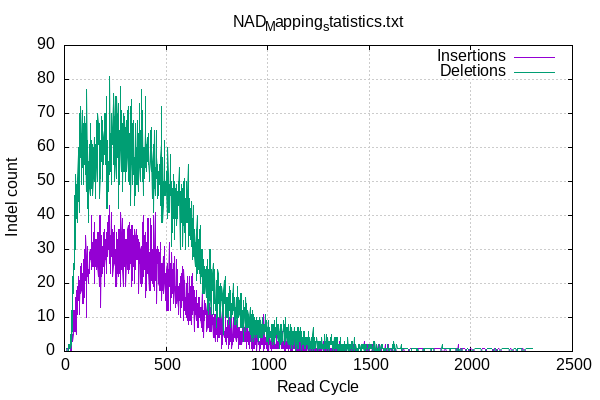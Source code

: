 
        set terminal png size 600,400 truecolor
        set output "Mapping_statistics/NAD_map-indel-cycles.png"
        set grid xtics ytics y2tics back lc rgb "#cccccc"
        set style line 1 linetype 1  linecolor rgb "red"
        set style line 2 linetype 2  linecolor rgb "black"
        set style line 3 linetype 3  linecolor rgb "green"
        set style line 4 linetype 4  linecolor rgb "blue"
        set style increment user
        set ylabel "Indel count"
        set xlabel "Read Cycle"
        set title "NAD_Mapping_statistics.txt"
    plot '-' w l ti 'Insertions', '' w l ti 'Deletions'
10	0
16	1
18	1
22	0
25	0
26	0
27	0
29	0
30	0
31	3
32	1
33	0
34	0
35	1
36	4
37	3
38	3
39	3
40	5
41	3
42	5
43	12
44	10
45	12
46	9
47	12
48	6
49	9
50	6
51	10
52	6
53	12
54	16
55	16
56	9
57	5
58	13
59	15
60	15
61	18
62	11
63	13
64	19
65	19
66	17
67	15
68	15
69	15
70	22
71	17
72	21
73	11
74	21
75	15
76	14
77	22
78	24
79	22
80	17
81	25
82	19
83	20
84	26
85	18
86	18
87	17
88	23
89	14
90	15
91	20
92	14
93	22
94	26
95	27
96	23
97	24
98	30
99	16
100	20
101	31
102	23
103	28
104	21
105	34
106	28
107	22
108	10
109	18
110	25
111	29
112	31
113	26
114	22
115	27
116	20
117	24
118	23
119	21
120	24
121	23
122	29
123	23
124	27
125	29
126	30
127	28
128	27
129	27
130	28
131	26
132	26
133	24
134	40
135	30
136	31
137	32
138	29
139	32
140	25
141	33
142	27
143	35
144	25
145	27
146	31
147	26
148	20
149	38
150	31
151	28
152	29
153	32
154	25
155	33
156	31
157	24
158	33
159	28
160	25
161	32
162	35
163	26
164	25
165	22
166	35
167	29
168	23
169	29
170	19
171	40
172	24
173	31
174	26
175	40
176	24
177	30
178	27
179	13
180	33
181	30
182	30
183	34
184	22
185	31
186	25
187	30
188	23
189	28
190	29
191	30
192	30
193	35
194	25
195	25
196	35
197	36
198	19
199	25
200	28
201	27
202	28
203	33
204	27
205	30
206	23
207	35
208	28
209	31
210	30
211	28
212	35
213	38
214	28
215	36
216	30
217	40
218	30
219	40
220	26
221	43
222	33
223	28
224	29
225	26
226	23
227	34
228	27
229	41
230	28
231	29
232	32
233	33
234	36
235	28
236	30
237	24
238	22
239	25
240	33
241	31
242	35
243	30
244	31
245	28
246	37
247	34
248	26
249	25
250	23
251	30
252	22
253	19
254	21
255	28
256	35
257	26
258	19
259	30
260	33
261	30
262	27
263	23
264	33
265	22
266	31
267	36
268	33
269	36
270	31
271	23
272	27
273	26
274	31
275	35
276	25
277	19
278	41
279	35
280	24
281	30
282	29
283	29
284	39
285	31
286	34
287	24
288	19
289	21
290	24
291	36
292	29
293	36
294	30
295	33
296	25
297	32
298	33
299	30
300	32
301	32
302	19
303	26
304	26
305	27
306	29
307	33
308	24
309	27
310	34
311	30
312	36
313	37
314	23
315	26
316	25
317	23
318	36
319	34
320	30
321	38
322	24
323	30
324	35
325	36
326	29
327	26
328	34
329	37
330	27
331	27
332	19
333	37
334	35
335	29
336	21
337	28
338	26
339	34
340	25
341	31
342	27
343	30
344	20
345	21
346	36
347	33
348	24
349	34
350	28
351	28
352	36
353	32
354	27
355	31
356	29
357	34
358	29
359	27
360	27
361	31
362	33
363	29
364	26
365	29
366	17
367	31
368	30
369	30
370	26
371	32
372	21
373	20
374	22
375	22
376	30
377	31
378	26
379	21
380	21
381	19
382	29
383	24
384	20
385	38
386	25
387	40
388	28
389	25
390	22
391	24
392	32
393	25
394	24
395	34
396	26
397	27
398	25
399	23
400	35
401	16
402	32
403	18
404	30
405	29
406	23
407	23
408	25
409	39
410	29
411	28
412	39
413	31
414	31
415	23
416	18
417	25
418	23
419	20
420	29
421	24
422	39
423	18
424	22
425	22
426	27
427	21
428	37
429	30
430	27
431	25
432	20
433	30
434	23
435	27
436	20
437	27
438	29
439	19
440	40
441	18
442	30
443	21
444	29
445	30
446	41
447	23
448	21
449	30
450	31
451	22
452	30
453	21
454	23
455	14
456	30
457	30
458	31
459	26
460	27
461	27
462	26
463	30
464	28
465	20
466	19
467	22
468	29
469	18
470	20
471	26
472	29
473	32
474	18
475	24
476	26
477	18
478	18
479	15
480	26
481	23
482	18
483	21
484	22
485	28
486	24
487	17
488	20
489	17
490	20
491	31
492	26
493	24
494	21
495	23
496	17
497	15
498	21
499	15
500	21
501	21
502	12
503	14
504	24
505	26
506	12
507	25
508	20
509	18
510	24
511	21
512	23
513	12
514	20
515	32
516	19
517	25
518	20
519	21
520	26
521	21
522	12
523	23
524	25
525	22
526	21
527	19
528	16
529	29
530	17
531	20
532	21
533	24
534	22
535	16
536	25
537	26
538	14
539	18
540	24
541	25
542	21
543	28
544	16
545	19
546	13
547	15
548	18
549	14
550	22
551	22
552	27
553	16
554	22
555	17
556	24
557	20
558	15
559	13
560	18
561	19
562	11
563	17
564	19
565	16
566	18
567	15
568	20
569	11
570	13
571	10
572	22
573	19
574	14
575	23
576	13
577	13
578	13
579	24
580	16
581	25
582	20
583	15
584	20
585	14
586	18
587	9
588	24
589	19
590	12
591	16
592	12
593	21
594	12
595	13
596	11
597	16
598	11
599	14
600	20
601	12
602	10
603	16
604	19
605	9
606	22
607	15
608	12
609	17
610	16
611	8
612	11
613	22
614	17
615	19
616	11
617	9
618	9
619	16
620	11
621	11
622	19
623	8
624	11
625	22
626	15
627	18
628	11
629	12
630	23
631	12
632	12
633	12
634	19
635	12
636	16
637	16
638	6
639	18
640	15
641	12
642	9
643	16
644	14
645	15
646	11
647	13
648	9
649	14
650	18
651	11
652	11
653	14
654	7
655	8
656	8
657	13
658	8
659	13
660	7
661	16
662	13
663	15
664	13
665	16
666	10
667	11
668	10
669	9
670	13
671	10
672	8
673	7
674	13
675	11
676	11
677	18
678	18
679	10
680	9
681	6
682	12
683	10
684	11
685	9
686	4
687	15
688	10
689	9
690	9
691	11
692	14
693	13
694	12
695	11
696	14
697	12
698	7
699	8
700	9
701	6
702	7
703	7
704	8
705	14
706	10
707	9
708	11
709	9
710	7
711	8
712	11
713	14
714	6
715	8
716	8
717	13
718	8
719	11
720	6
721	6
722	13
723	12
724	6
725	6
726	10
727	10
728	11
729	8
730	10
731	4
732	10
733	10
734	7
735	5
736	11
737	4
738	5
739	8
740	7
741	3
742	7
743	3
744	11
745	7
746	9
747	8
748	5
749	10
750	6
751	8
752	3
753	10
754	7
755	7
756	10
757	9
758	8
759	4
760	8
761	9
762	5
763	10
764	4
765	11
766	12
767	8
768	8
769	5
770	10
771	9
772	5
773	1
774	9
775	9
776	12
777	11
778	2
779	7
780	4
781	5
782	9
783	8
784	5
785	6
786	6
787	4
788	6
789	4
790	7
791	3
792	8
793	12
794	7
795	2
796	7
797	6
798	4
799	5
800	4
801	9
802	6
803	9
804	7
805	8
806	9
807	3
808	1
809	12
810	2
811	5
812	10
813	6
814	5
815	7
816	3
817	6
818	7
819	7
820	8
821	8
822	6
823	11
824	1
825	3
826	4
827	2
828	4
829	5
830	9
831	3
832	10
833	7
834	4
835	8
836	4
837	5
838	5
839	4
840	9
841	6
842	4
843	4
844	3
845	6
846	9
847	3
848	5
849	8
850	4
851	6
852	7
853	6
854	3
855	5
856	1
857	5
858	7
859	7
860	2
861	6
862	4
863	4
864	4
865	5
866	6
867	2
868	5
869	6
870	2
871	5
872	5
873	2
874	4
875	5
876	6
877	7
878	3
879	4
880	6
881	4
882	4
883	8
884	6
885	3
886	7
887	5
888	6
889	7
890	5
891	3
892	3
893	3
894	3
895	2
896	3
897	1
898	7
899	3
900	3
901	4
902	9
903	7
904	4
905	2
906	6
907	4
908	5
909	4
910	6
911	1
912	6
913	3
914	5
915	5
916	3
917	7
918	6
919	5
920	2
921	10
922	1
923	4
924	0
925	5
926	5
927	2
928	1
929	3
930	4
931	4
932	4
933	5
934	4
935	1
936	5
937	5
938	2
939	9
940	2
941	2
942	2
943	6
944	2
945	6
946	0
947	0
948	4
949	5
950	6
951	3
952	5
953	3
954	3
955	2
956	3
957	3
958	3
959	0
960	3
961	3
962	2
963	1
964	2
965	3
966	3
967	4
968	4
969	6
970	6
971	2
972	3
973	4
974	4
975	3
976	2
977	3
978	6
979	2
980	0
981	11
982	5
983	2
984	3
985	1
986	2
987	4
988	3
989	2
990	4
991	3
992	3
993	2
994	2
995	1
996	4
997	5
998	5
999	3
1000	3
1001	0
1002	7
1003	3
1004	1
1005	2
1006	0
1007	4
1008	6
1009	3
1010	2
1011	4
1012	3
1013	3
1014	1
1015	1
1016	2
1017	2
1018	0
1019	2
1020	1
1021	3
1022	2
1023	1
1024	4
1025	5
1026	1
1027	4
1028	2
1029	1
1030	3
1031	2
1032	5
1033	1
1034	5
1035	1
1036	1
1037	1
1038	2
1039	2
1040	1
1041	3
1042	1
1043	5
1044	3
1045	1
1046	3
1047	1
1048	2
1049	3
1050	3
1051	1
1052	2
1053	1
1054	3
1055	3
1056	3
1057	2
1058	2
1059	2
1060	3
1061	2
1062	6
1063	3
1064	2
1065	2
1066	3
1067	2
1068	8
1069	1
1070	3
1071	6
1072	2
1073	1
1074	2
1075	1
1076	3
1077	3
1078	3
1079	2
1080	1
1081	4
1082	2
1083	4
1084	2
1085	0
1086	2
1087	1
1088	0
1089	3
1090	6
1091	1
1092	2
1093	1
1094	3
1095	1
1096	3
1097	2
1098	2
1099	5
1100	3
1101	0
1102	2
1103	3
1104	2
1105	1
1106	1
1107	4
1108	3
1109	2
1110	1
1111	2
1112	4
1113	0
1114	2
1115	2
1116	4
1117	0
1118	2
1119	4
1120	3
1121	1
1122	5
1123	0
1124	4
1125	1
1126	1
1127	2
1128	3
1129	1
1130	4
1131	1
1132	2
1133	1
1134	2
1135	1
1136	3
1137	2
1138	3
1139	2
1140	2
1141	1
1142	0
1143	1
1144	2
1145	3
1146	2
1147	2
1148	1
1149	0
1150	1
1151	3
1152	0
1153	2
1154	2
1155	2
1156	3
1157	1
1158	0
1159	1
1160	0
1161	1
1162	3
1163	1
1164	1
1165	0
1166	1
1167	1
1168	0
1169	0
1170	2
1171	2
1172	2
1173	1
1174	1
1175	2
1176	1
1177	0
1178	1
1179	3
1180	2
1181	1
1182	0
1183	1
1184	2
1185	2
1186	2
1187	0
1188	2
1189	1
1190	1
1191	2
1192	1
1193	0
1194	1
1195	1
1196	2
1197	3
1198	1
1199	1
1200	0
1201	3
1202	3
1203	1
1204	3
1205	1
1206	1
1207	1
1208	0
1209	2
1210	2
1211	1
1212	0
1213	2
1214	1
1215	1
1216	1
1217	0
1218	3
1219	1
1220	1
1221	2
1222	0
1223	1
1224	3
1225	1
1226	1
1227	0
1228	0
1229	2
1230	0
1231	0
1232	2
1233	0
1234	2
1235	0
1236	2
1237	1
1238	0
1239	1
1240	0
1241	1
1242	1
1243	1
1244	1
1245	3
1246	1
1247	1
1248	0
1249	1
1250	0
1251	2
1252	0
1253	2
1254	2
1255	0
1256	2
1257	2
1258	1
1259	0
1260	1
1261	0
1262	0
1263	3
1264	0
1265	0
1266	1
1267	0
1268	1
1269	2
1270	2
1271	1
1272	1
1273	3
1274	2
1275	1
1276	3
1277	1
1278	0
1279	0
1280	1
1281	1
1282	1
1283	1
1284	1
1285	0
1286	1
1287	1
1288	0
1289	4
1291	1
1292	1
1293	0
1294	1
1295	0
1296	0
1297	1
1298	2
1299	1
1300	0
1301	0
1302	1
1303	2
1304	1
1305	0
1306	0
1307	1
1308	0
1309	0
1310	0
1312	0
1313	1
1314	1
1315	1
1317	1
1318	2
1319	0
1320	2
1321	0
1322	1
1323	1
1324	0
1325	1
1326	0
1327	0
1329	2
1330	0
1331	0
1332	1
1333	0
1334	1
1335	0
1336	0
1337	0
1338	1
1339	2
1340	0
1341	0
1342	1
1343	1
1344	1
1345	1
1346	0
1347	1
1348	1
1349	2
1350	1
1351	1
1352	3
1353	0
1355	0
1356	1
1357	2
1358	2
1359	0
1360	1
1361	0
1362	2
1364	1
1365	1
1366	2
1367	1
1368	1
1369	2
1371	1
1373	2
1374	2
1375	1
1376	0
1377	0
1378	2
1379	1
1380	1
1382	2
1383	2
1384	0
1385	0
1387	1
1389	1
1390	1
1391	1
1392	1
1393	1
1394	1
1395	1
1396	1
1397	0
1398	1
1399	1
1401	1
1402	1
1404	1
1405	1
1406	0
1408	1
1409	0
1410	1
1411	0
1412	0
1413	1
1414	1
1416	0
1417	2
1418	1
1419	0
1420	1
1421	2
1422	1
1423	2
1424	1
1425	1
1426	0
1427	0
1428	1
1432	1
1433	1
1434	0
1436	0
1437	0
1438	1
1439	1
1440	1
1441	1
1443	1
1444	0
1445	0
1446	1
1447	2
1448	0
1449	0
1452	0
1453	0
1455	0
1457	1
1458	1
1460	1
1461	1
1462	0
1463	0
1464	1
1466	2
1467	1
1469	1
1471	1
1472	1
1473	1
1474	3
1475	0
1479	1
1480	0
1481	1
1482	0
1483	2
1484	2
1485	2
1486	1
1487	1
1488	0
1490	0
1491	0
1492	2
1493	0
1494	1
1495	0
1497	0
1498	1
1499	1
1500	1
1502	0
1504	0
1506	0
1507	0
1508	0
1509	0
1510	0
1511	0
1512	0
1513	0
1514	1
1515	1
1516	0
1517	2
1519	1
1520	0
1521	0
1522	0
1523	0
1524	2
1527	0
1528	0
1529	0
1530	1
1531	1
1532	0
1535	0
1536	0
1537	2
1539	1
1540	1
1542	0
1543	0
1544	0
1545	1
1546	0
1547	1
1548	1
1549	1
1550	1
1551	0
1552	2
1554	1
1555	0
1558	1
1559	0
1560	0
1561	0
1564	0
1565	0
1566	0
1567	0
1568	0
1569	1
1571	0
1573	1
1574	0
1575	0
1577	0
1578	2
1579	1
1580	1
1582	1
1584	0
1586	1
1587	0
1588	0
1589	0
1593	2
1594	0
1596	0
1597	1
1600	0
1603	1
1605	1
1607	0
1608	0
1610	1
1612	1
1613	0
1615	0
1616	0
1617	0
1619	0
1620	0
1621	0
1623	1
1625	0
1626	1
1629	1
1630	1
1631	1
1634	0
1639	0
1643	0
1644	0
1651	0
1654	0
1657	0
1660	1
1663	0
1668	1
1673	0
1674	0
1678	0
1679	0
1688	0
1704	1
1706	1
1710	0
1715	0
1719	0
1721	0
1722	0
1726	0
1731	0
1734	1
1735	1
1737	0
1741	1
1746	1
1748	1
1755	1
1762	1
1765	0
1770	1
1773	0
1775	0
1784	0
1788	0
1801	0
1805	1
1807	0
1808	0
1810	0
1817	0
1820	1
1823	1
1846	1
1852	1
1861	0
1862	0
1867	0
1876	1
1881	0
1895	0
1898	1
1902	0
1903	0
1904	0
1912	0
1918	0
1921	0
1923	0
1929	1
1933	0
1939	2
1941	0
1947	1
1951	1
1952	0
1956	0
1960	1
1969	1
1983	0
2000	1
2022	0
2025	0
2026	0
2047	0
2055	1
2069	1
2083	0
2102	0
2118	1
2123	0
2137	1
2156	0
2167	0
2186	0
2187	0
2196	1
2215	0
2220	0
2228	1
2230	0
2243	0
2247	0
2249	0
2255	1
2272	0
2281	0
2284	0
2301	0
end
10	1
16	0
18	0
22	2
25	1
26	2
27	1
29	2
30	5
31	1
32	2
33	6
34	7
35	12
36	3
37	9
38	12
39	13
40	6
41	22
42	17
43	18
44	20
45	20
46	26
47	24
48	34
49	38
50	27
51	46
52	36
53	30
54	37
55	34
56	52
57	39
58	42
59	42
60	49
61	47
62	38
63	51
64	49
65	46
66	51
67	58
68	60
69	56
70	44
71	58
72	41
73	70
74	53
75	61
76	62
77	58
78	57
79	60
80	57
81	72
82	54
83	60
84	64
85	49
86	63
87	71
88	65
89	60
90	68
91	54
92	67
93	65
94	49
95	59
96	55
97	61
98	55
99	68
100	69
101	60
102	52
103	56
104	67
105	62
106	47
107	57
108	58
109	57
110	77
111	54
112	62
113	42
114	57
115	59
116	50
117	38
118	55
119	56
120	49
121	50
122	58
123	61
124	60
125	48
126	46
127	67
128	56
129	55
130	47
131	62
132	59
133	48
134	51
135	59
136	49
137	57
138	51
139	61
140	46
141	51
142	57
143	60
144	58
145	53
146	63
147	56
148	50
149	50
150	57
151	57
152	60
153	61
154	45
155	49
156	54
157	68
158	57
159	63
160	50
161	52
162	61
163	62
164	70
165	67
166	67
167	61
168	61
169	64
170	67
171	51
172	64
173	45
174	46
175	52
176	62
177	56
178	51
179	57
180	59
181	67
182	69
183	56
184	61
185	68
186	58
187	58
188	50
189	65
190	61
191	57
192	59
193	55
194	63
195	65
196	63
197	66
198	58
199	70
200	70
201	69
202	55
203	58
204	66
205	62
206	75
207	61
208	42
209	55
210	46
211	62
212	57
213	42
214	54
215	53
216	49
217	47
218	56
219	52
220	63
221	72
222	67
223	81
224	53
225	64
226	59
227	57
228	56
229	58
230	70
231	49
232	61
233	65
234	61
235	64
236	61
237	65
238	66
239	73
240	55
241	63
242	57
243	76
244	67
245	61
246	50
247	69
248	56
249	73
250	62
251	70
252	75
253	55
254	51
255	69
256	60
257	54
258	75
259	67
260	59
261	70
262	59
263	57
264	73
265	42
266	66
267	58
268	59
269	59
270	58
271	65
272	49
273	53
274	59
275	78
276	59
277	67
278	60
279	60
280	71
281	53
282	61
283	67
284	57
285	51
286	47
287	49
288	65
289	58
290	53
291	64
292	70
293	65
294	69
295	53
296	65
297	63
298	55
299	50
300	65
301	66
302	61
303	68
304	57
305	65
306	64
307	53
308	57
309	71
310	61
311	64
312	63
313	72
314	50
315	63
316	61
317	59
318	57
319	54
320	64
321	49
322	52
323	59
324	50
325	72
326	43
327	45
328	58
329	72
330	55
331	74
332	56
333	53
334	49
335	67
336	57
337	59
338	54
339	61
340	67
341	68
342	52
343	56
344	57
345	43
346	50
347	64
348	46
349	61
350	64
351	67
352	54
353	60
354	49
355	59
356	52
357	49
358	66
359	68
360	55
361	55
362	47
363	58
364	50
365	64
366	64
367	57
368	73
369	61
370	57
371	54
372	50
373	65
374	54
375	56
376	59
377	54
378	77
379	70
380	57
381	64
382	65
383	62
384	50
385	71
386	66
387	46
388	60
389	51
390	57
391	58
392	54
393	60
394	51
395	51
396	52
397	65
398	72
399	75
400	62
401	54
402	54
403	61
404	53
405	58
406	60
407	63
408	61
409	56
410	60
411	60
412	55
413	63
414	64
415	56
416	52
417	50
418	51
419	52
420	53
421	59
422	65
423	59
424	56
425	56
426	53
427	66
428	62
429	54
430	57
431	45
432	56
433	53
434	55
435	56
436	59
437	55
438	61
439	59
440	41
441	65
442	56
443	59
444	48
445	50
446	46
447	51
448	54
449	51
450	47
451	65
452	51
453	59
454	59
455	57
456	53
457	55
458	45
459	48
460	53
461	53
462	46
463	46
464	46
465	50
466	51
467	49
468	55
469	51
470	51
471	55
472	54
473	43
474	57
475	61
476	52
477	72
478	38
479	48
480	57
481	57
482	44
483	46
484	38
485	43
486	50
487	44
488	46
489	44
490	57
491	49
492	62
493	46
494	49
495	46
496	50
497	48
498	50
499	46
500	51
501	48
502	53
503	48
504	47
505	40
506	46
507	48
508	39
509	60
510	52
511	41
512	45
513	46
514	44
515	44
516	49
517	45
518	47
519	41
520	54
521	46
522	46
523	58
524	46
525	50
526	42
527	31
528	42
529	49
530	35
531	48
532	42
533	43
534	42
535	52
536	39
537	47
538	43
539	48
540	33
541	44
542	36
543	50
544	40
545	48
546	40
547	39
548	41
549	48
550	49
551	44
552	49
553	37
554	45
555	41
556	39
557	47
558	45
559	43
560	45
561	50
562	48
563	48
564	54
565	45
566	48
567	50
568	44
569	30
570	47
571	47
572	41
573	39
574	45
575	49
576	38
577	43
578	41
579	48
580	40
581	39
582	43
583	31
584	43
585	37
586	43
587	50
588	49
589	40
590	51
591	39
592	48
593	35
594	36
595	45
596	30
597	41
598	40
599	50
600	39
601	38
602	45
603	38
604	41
605	40
606	39
607	47
608	55
609	31
610	55
611	44
612	36
613	34
614	36
615	37
616	45
617	38
618	35
619	38
620	42
621	34
622	33
623	34
624	35
625	31
626	35
627	44
628	32
629	39
630	38
631	27
632	39
633	35
634	35
635	30
636	43
637	28
638	30
639	31
640	33
641	36
642	28
643	25
644	32
645	31
646	30
647	31
648	35
649	21
650	32
651	36
652	35
653	40
654	23
655	26
656	28
657	26
658	24
659	29
660	30
661	33
662	26
663	28
664	23
665	30
666	36
667	20
668	31
669	37
670	26
671	25
672	22
673	30
674	23
675	23
676	25
677	21
678	30
679	20
680	17
681	22
682	26
683	17
684	27
685	22
686	23
687	24
688	25
689	23
690	23
691	17
692	19
693	24
694	21
695	22
696	21
697	16
698	19
699	23
700	25
701	16
702	24
703	27
704	22
705	22
706	12
707	24
708	13
709	20
710	20
711	11
712	18
713	15
714	30
715	17
716	22
717	28
718	23
719	30
720	15
721	11
722	19
723	20
724	15
725	24
726	18
727	23
728	19
729	23
730	23
731	26
732	14
733	11
734	17
735	15
736	14
737	15
738	24
739	17
740	22
741	15
742	13
743	14
744	12
745	12
746	16
747	16
748	7
749	14
750	21
751	14
752	11
753	10
754	12
755	24
756	23
757	17
758	16
759	15
760	14
761	16
762	19
763	15
764	10
765	18
766	12
767	12
768	20
769	10
770	13
771	16
772	15
773	15
774	19
775	19
776	17
777	14
778	12
779	14
780	12
781	5
782	13
783	14
784	18
785	21
786	18
787	14
788	14
789	16
790	22
791	12
792	12
793	17
794	11
795	10
796	14
797	15
798	16
799	14
800	10
801	15
802	15
803	16
804	12
805	12
806	17
807	13
808	8
809	15
810	16
811	18
812	19
813	12
814	15
815	13
816	18
817	16
818	7
819	12
820	11
821	14
822	12
823	10
824	11
825	14
826	11
827	17
828	13
829	15
830	20
831	12
832	17
833	16
834	14
835	11
836	8
837	14
838	16
839	11
840	8
841	11
842	13
843	11
844	16
845	16
846	16
847	13
848	10
849	7
850	10
851	13
852	19
853	12
854	12
855	16
856	14
857	15
858	10
859	11
860	12
861	11
862	15
863	14
864	16
865	13
866	17
867	7
868	10
869	13
870	17
871	7
872	9
873	7
874	10
875	10
876	7
877	12
878	8
879	9
880	15
881	3
882	15
883	7
884	10
885	11
886	10
887	13
888	11
889	8
890	6
891	7
892	7
893	16
894	9
895	14
896	7
897	11
898	11
899	7
900	12
901	7
902	9
903	12
904	11
905	10
906	9
907	7
908	7
909	9
910	6
911	9
912	10
913	13
914	5
915	5
916	10
917	11
918	9
919	3
920	9
921	11
922	5
923	4
924	12
925	7
926	8
927	9
928	4
929	6
930	11
931	3
932	3
933	8
934	9
935	10
936	8
937	5
938	6
939	4
940	6
941	9
942	6
943	9
944	5
945	10
946	8
947	5
948	5
949	9
950	7
951	4
952	7
953	3
954	7
955	9
956	9
957	5
958	6
959	4
960	4
961	5
962	10
963	8
964	6
965	7
966	4
967	9
968	5
969	8
970	5
971	4
972	4
973	5
974	8
975	10
976	4
977	6
978	6
979	6
980	6
981	8
982	5
983	8
984	5
985	7
986	6
987	7
988	11
989	8
990	6
991	9
992	6
993	3
994	4
995	9
996	3
997	7
998	6
999	3
1000	3
1001	5
1002	9
1003	2
1004	6
1005	9
1006	3
1007	7
1008	7
1009	6
1010	5
1011	4
1012	6
1013	5
1014	6
1015	6
1016	4
1017	5
1018	5
1019	8
1020	7
1021	3
1022	7
1023	4
1024	8
1025	2
1026	8
1027	5
1028	3
1029	5
1030	8
1031	7
1032	8
1033	2
1034	9
1035	3
1036	6
1037	7
1038	7
1039	4
1040	5
1041	7
1042	5
1043	10
1044	8
1045	5
1046	5
1047	8
1048	6
1049	5
1050	4
1051	3
1052	7
1053	8
1054	8
1055	7
1056	5
1057	6
1058	2
1059	6
1060	1
1061	8
1062	7
1063	5
1064	6
1065	2
1066	3
1067	6
1068	8
1069	5
1070	4
1071	4
1072	4
1073	3
1074	4
1075	5
1076	7
1077	6
1078	6
1079	6
1080	9
1081	2
1082	8
1083	3
1084	6
1085	4
1086	3
1087	10
1088	5
1089	5
1090	3
1091	4
1092	6
1093	7
1094	6
1095	4
1096	3
1097	7
1098	4
1099	3
1100	2
1101	8
1102	3
1103	3
1104	5
1105	4
1106	5
1107	6
1108	3
1109	2
1110	8
1111	6
1112	1
1113	8
1114	2
1115	2
1116	3
1117	6
1118	3
1119	7
1120	1
1121	6
1122	4
1123	3
1124	2
1125	5
1126	6
1127	6
1128	3
1129	2
1130	7
1131	5
1132	7
1133	6
1134	4
1135	1
1136	6
1137	1
1138	4
1139	0
1140	6
1141	3
1142	2
1143	5
1144	6
1145	1
1146	7
1147	4
1148	3
1149	7
1150	7
1151	1
1152	2
1153	3
1154	4
1155	3
1156	4
1157	6
1158	3
1159	7
1160	3
1161	4
1162	4
1163	5
1164	1
1165	4
1166	6
1167	0
1168	4
1169	4
1170	4
1171	2
1172	2
1173	4
1174	2
1175	5
1176	6
1177	4
1178	2
1179	4
1180	1
1181	2
1182	6
1183	2
1184	1
1185	3
1186	1
1187	4
1188	3
1189	3
1190	2
1191	4
1192	3
1193	2
1194	3
1195	2
1196	4
1197	2
1198	4
1199	0
1200	6
1201	2
1202	2
1203	2
1204	3
1205	4
1206	1
1207	1
1208	2
1209	1
1210	3
1211	2
1212	3
1213	2
1214	4
1215	4
1216	0
1217	2
1218	3
1219	3
1220	1
1221	5
1222	5
1223	7
1224	2
1225	3
1226	0
1227	2
1228	1
1229	4
1230	3
1231	4
1232	2
1233	1
1234	2
1235	3
1236	2
1237	1
1238	3
1239	4
1240	3
1241	4
1242	4
1243	2
1244	3
1245	1
1246	1
1247	0
1248	2
1249	3
1250	1
1251	1
1252	2
1253	1
1254	1
1255	3
1256	1
1257	2
1258	3
1259	1
1260	1
1261	2
1262	1
1263	2
1264	1
1265	4
1266	3
1267	4
1268	1
1269	2
1270	2
1271	2
1272	2
1273	1
1274	2
1275	1
1276	1
1277	0
1278	2
1279	3
1280	5
1281	1
1282	2
1283	3
1284	3
1285	2
1286	1
1287	5
1288	1
1289	2
1291	2
1292	0
1293	2
1294	3
1295	3
1296	4
1297	1
1298	3
1299	2
1300	2
1301	2
1302	1
1303	0
1304	2
1305	2
1306	3
1307	2
1308	4
1309	2
1310	3
1312	4
1313	5
1314	2
1315	2
1317	3
1318	0
1319	1
1320	0
1321	1
1322	2
1323	3
1324	2
1325	1
1326	1
1327	4
1329	0
1330	3
1331	2
1332	2
1333	2
1334	4
1335	2
1336	1
1337	4
1338	2
1339	1
1340	1
1341	1
1342	2
1343	4
1344	0
1345	1
1346	1
1347	1
1348	1
1349	2
1350	0
1351	0
1352	2
1353	1
1355	1
1356	1
1357	2
1358	0
1359	4
1360	2
1361	2
1362	0
1364	2
1365	2
1366	0
1367	0
1368	1
1369	2
1371	1
1373	1
1374	0
1375	2
1376	1
1377	3
1378	0
1379	0
1380	0
1382	2
1383	2
1384	1
1385	1
1387	0
1389	2
1390	0
1391	1
1392	1
1393	3
1394	2
1395	4
1396	1
1397	1
1398	2
1399	0
1401	2
1402	0
1404	2
1405	2
1406	1
1408	0
1409	2
1410	2
1411	2
1412	3
1413	2
1414	1
1416	1
1417	3
1418	0
1419	1
1420	0
1421	1
1422	0
1423	0
1424	0
1425	4
1426	3
1427	1
1428	2
1432	1
1433	0
1434	2
1436	1
1437	1
1438	0
1439	1
1440	0
1441	1
1443	0
1444	1
1445	1
1446	0
1447	1
1448	2
1449	1
1452	1
1453	2
1455	1
1457	0
1458	1
1460	2
1461	0
1462	1
1463	1
1464	2
1466	1
1467	2
1469	1
1471	2
1472	1
1473	1
1474	0
1475	2
1479	2
1480	2
1481	0
1482	1
1483	1
1484	1
1485	1
1486	2
1487	1
1488	1
1490	1
1491	1
1492	1
1493	1
1494	0
1495	1
1497	1
1498	2
1499	2
1500	1
1502	2
1504	1
1506	2
1507	2
1508	1
1509	2
1510	1
1511	1
1512	1
1513	2
1514	1
1515	0
1516	1
1517	1
1519	1
1520	1
1521	3
1522	2
1523	1
1524	0
1527	1
1528	3
1529	1
1530	0
1531	0
1532	1
1535	1
1536	2
1537	0
1539	1
1540	0
1542	1
1543	1
1544	2
1545	0
1546	2
1547	2
1548	1
1549	0
1550	0
1551	1
1552	0
1554	0
1555	1
1558	2
1559	2
1560	2
1561	1
1564	2
1565	2
1566	1
1567	1
1568	1
1569	0
1571	1
1573	0
1574	1
1575	1
1577	1
1578	0
1579	1
1580	0
1582	0
1584	1
1586	1
1587	1
1588	1
1589	2
1593	0
1594	1
1596	1
1597	0
1600	1
1603	1
1605	1
1607	1
1608	1
1610	1
1612	0
1613	2
1615	1
1616	1
1617	1
1619	1
1620	2
1621	3
1623	1
1625	2
1626	0
1629	0
1630	1
1631	0
1634	2
1639	1
1643	1
1644	1
1651	1
1654	1
1657	2
1660	0
1663	1
1668	1
1673	1
1674	1
1678	1
1679	1
1688	1
1704	0
1706	0
1710	1
1715	1
1719	1
1721	1
1722	1
1726	1
1731	1
1734	0
1735	0
1737	1
1741	0
1746	0
1748	0
1755	0
1762	0
1765	1
1770	0
1773	1
1775	1
1784	1
1788	1
1801	1
1805	0
1807	1
1808	1
1810	1
1817	1
1820	0
1823	0
1846	0
1852	0
1861	2
1862	1
1867	1
1876	1
1881	1
1895	1
1898	0
1902	1
1903	1
1904	1
1912	1
1918	1
1921	1
1923	1
1929	0
1933	1
1939	0
1941	1
1947	0
1951	0
1952	1
1956	1
1960	0
1969	0
1983	1
2000	0
2022	1
2025	1
2026	1
2047	1
2055	0
2069	0
2083	1
2102	1
2118	0
2123	1
2137	0
2156	1
2167	1
2186	1
2187	1
2196	0
2215	1
2220	1
2228	0
2230	1
2243	1
2247	1
2249	1
2255	0
2272	1
2281	1
2284	1
2301	1
end
